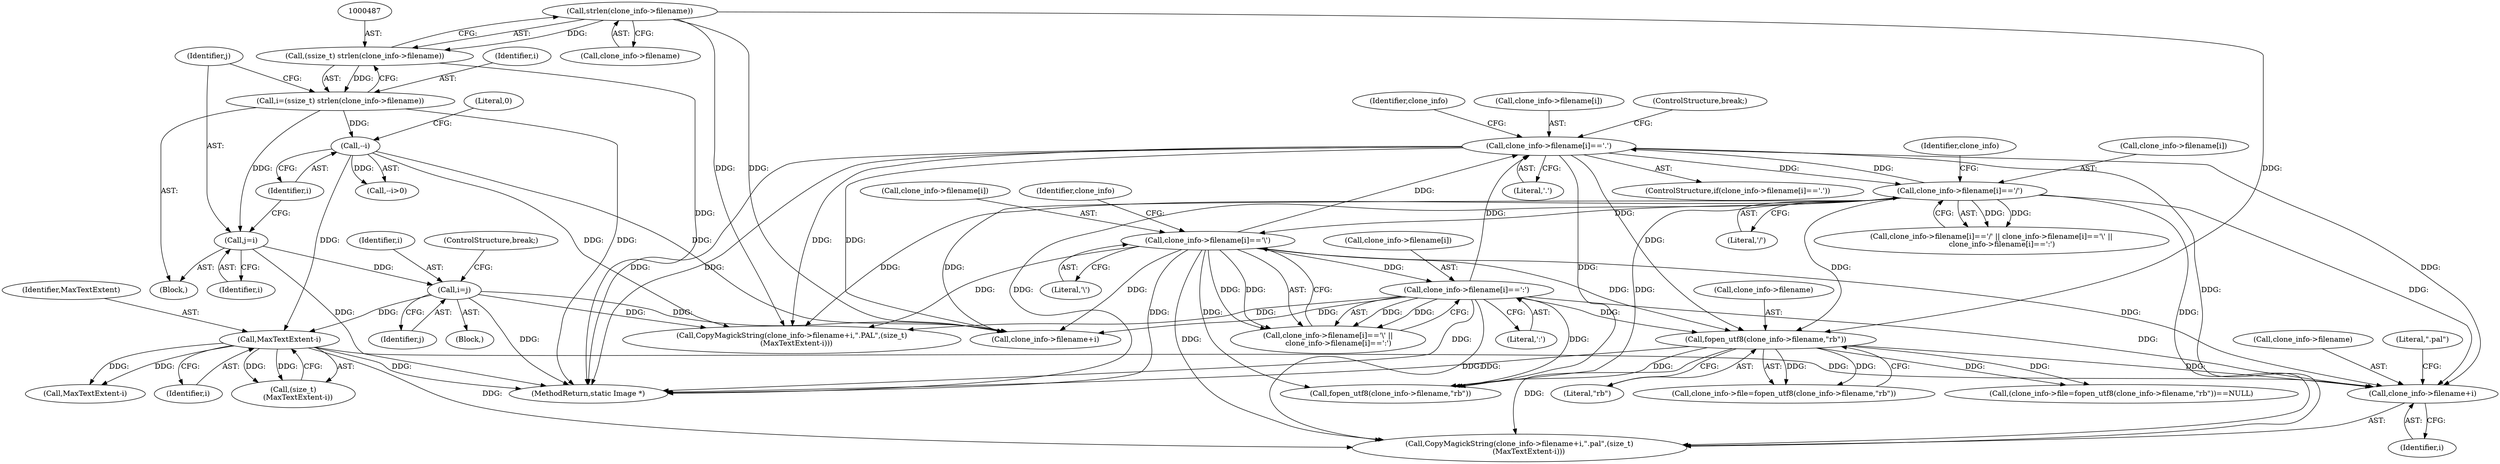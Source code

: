 digraph "0_ImageMagick_1e59b29e520d2beab73e8c78aacd5f1c0d76196d@pointer" {
"1000570" [label="(Call,clone_info->filename+i)"];
"1000502" [label="(Call,clone_info->filename[i]=='.')"];
"1000528" [label="(Call,clone_info->filename[i]==':')"];
"1000521" [label="(Call,clone_info->filename[i]=='\\')"];
"1000513" [label="(Call,clone_info->filename[i]=='/')"];
"1000560" [label="(Call,fopen_utf8(clone_info->filename,\"rb\"))"];
"1000488" [label="(Call,strlen(clone_info->filename))"];
"1000551" [label="(Call,MaxTextExtent-i)"];
"1000497" [label="(Call,--i)"];
"1000484" [label="(Call,i=(ssize_t) strlen(clone_info->filename))"];
"1000486" [label="(Call,(ssize_t) strlen(clone_info->filename))"];
"1000536" [label="(Call,i=j)"];
"1000492" [label="(Call,j=i)"];
"1000561" [label="(Call,clone_info->filename)"];
"1001520" [label="(MethodReturn,static Image *)"];
"1000498" [label="(Identifier,i)"];
"1000571" [label="(Call,clone_info->filename)"];
"1000516" [label="(Identifier,clone_info)"];
"1000551" [label="(Call,MaxTextExtent-i)"];
"1000543" [label="(Call,clone_info->filename+i)"];
"1000512" [label="(Call,clone_info->filename[i]=='/' || clone_info->filename[i]=='\\' ||\n         clone_info->filename[i]==':')"];
"1000527" [label="(Literal,'\\')"];
"1000553" [label="(Identifier,i)"];
"1000539" [label="(ControlStructure,break;)"];
"1000560" [label="(Call,fopen_utf8(clone_info->filename,\"rb\"))"];
"1000508" [label="(Literal,'.')"];
"1000499" [label="(Literal,0)"];
"1000122" [label="(Block,)"];
"1000574" [label="(Identifier,i)"];
"1000569" [label="(Call,CopyMagickString(clone_info->filename+i,\".pal\",(size_t)\n        (MaxTextExtent-i)))"];
"1000522" [label="(Call,clone_info->filename[i])"];
"1000578" [label="(Call,MaxTextExtent-i)"];
"1000537" [label="(Identifier,i)"];
"1000531" [label="(Identifier,clone_info)"];
"1000488" [label="(Call,strlen(clone_info->filename))"];
"1000529" [label="(Call,clone_info->filename[i])"];
"1000484" [label="(Call,i=(ssize_t) strlen(clone_info->filename))"];
"1000494" [label="(Identifier,i)"];
"1000564" [label="(Literal,\"rb\")"];
"1000514" [label="(Call,clone_info->filename[i])"];
"1000549" [label="(Call,(size_t)\n    (MaxTextExtent-i))"];
"1000536" [label="(Call,i=j)"];
"1000493" [label="(Identifier,j)"];
"1000513" [label="(Call,clone_info->filename[i]=='/')"];
"1000575" [label="(Literal,\".pal\")"];
"1000519" [label="(Literal,'/')"];
"1000542" [label="(Call,CopyMagickString(clone_info->filename+i,\".PAL\",(size_t)\n    (MaxTextExtent-i)))"];
"1000485" [label="(Identifier,i)"];
"1000502" [label="(Call,clone_info->filename[i]=='.')"];
"1000520" [label="(Call,clone_info->filename[i]=='\\' ||\n         clone_info->filename[i]==':')"];
"1000556" [label="(Call,clone_info->file=fopen_utf8(clone_info->filename,\"rb\"))"];
"1000489" [label="(Call,clone_info->filename)"];
"1000496" [label="(Call,--i>0)"];
"1000521" [label="(Call,clone_info->filename[i]=='\\')"];
"1000503" [label="(Call,clone_info->filename[i])"];
"1000486" [label="(Call,(ssize_t) strlen(clone_info->filename))"];
"1000587" [label="(Call,fopen_utf8(clone_info->filename,\"rb\"))"];
"1000552" [label="(Identifier,MaxTextExtent)"];
"1000497" [label="(Call,--i)"];
"1000538" [label="(Identifier,j)"];
"1000524" [label="(Identifier,clone_info)"];
"1000570" [label="(Call,clone_info->filename+i)"];
"1000534" [label="(Literal,':')"];
"1000535" [label="(Block,)"];
"1000510" [label="(ControlStructure,break;)"];
"1000555" [label="(Call,(clone_info->file=fopen_utf8(clone_info->filename,\"rb\"))==NULL)"];
"1000528" [label="(Call,clone_info->filename[i]==':')"];
"1000501" [label="(ControlStructure,if(clone_info->filename[i]=='.'))"];
"1000492" [label="(Call,j=i)"];
"1000570" -> "1000569"  [label="AST: "];
"1000570" -> "1000574"  [label="CFG: "];
"1000571" -> "1000570"  [label="AST: "];
"1000574" -> "1000570"  [label="AST: "];
"1000575" -> "1000570"  [label="CFG: "];
"1000502" -> "1000570"  [label="DDG: "];
"1000528" -> "1000570"  [label="DDG: "];
"1000560" -> "1000570"  [label="DDG: "];
"1000521" -> "1000570"  [label="DDG: "];
"1000513" -> "1000570"  [label="DDG: "];
"1000551" -> "1000570"  [label="DDG: "];
"1000502" -> "1000501"  [label="AST: "];
"1000502" -> "1000508"  [label="CFG: "];
"1000503" -> "1000502"  [label="AST: "];
"1000508" -> "1000502"  [label="AST: "];
"1000510" -> "1000502"  [label="CFG: "];
"1000516" -> "1000502"  [label="CFG: "];
"1000502" -> "1001520"  [label="DDG: "];
"1000502" -> "1001520"  [label="DDG: "];
"1000528" -> "1000502"  [label="DDG: "];
"1000521" -> "1000502"  [label="DDG: "];
"1000513" -> "1000502"  [label="DDG: "];
"1000502" -> "1000513"  [label="DDG: "];
"1000502" -> "1000542"  [label="DDG: "];
"1000502" -> "1000543"  [label="DDG: "];
"1000502" -> "1000560"  [label="DDG: "];
"1000502" -> "1000569"  [label="DDG: "];
"1000502" -> "1000587"  [label="DDG: "];
"1000528" -> "1000520"  [label="AST: "];
"1000528" -> "1000534"  [label="CFG: "];
"1000529" -> "1000528"  [label="AST: "];
"1000534" -> "1000528"  [label="AST: "];
"1000520" -> "1000528"  [label="CFG: "];
"1000528" -> "1001520"  [label="DDG: "];
"1000528" -> "1000520"  [label="DDG: "];
"1000528" -> "1000520"  [label="DDG: "];
"1000521" -> "1000528"  [label="DDG: "];
"1000528" -> "1000542"  [label="DDG: "];
"1000528" -> "1000543"  [label="DDG: "];
"1000528" -> "1000560"  [label="DDG: "];
"1000528" -> "1000569"  [label="DDG: "];
"1000528" -> "1000587"  [label="DDG: "];
"1000521" -> "1000520"  [label="AST: "];
"1000521" -> "1000527"  [label="CFG: "];
"1000522" -> "1000521"  [label="AST: "];
"1000527" -> "1000521"  [label="AST: "];
"1000531" -> "1000521"  [label="CFG: "];
"1000520" -> "1000521"  [label="CFG: "];
"1000521" -> "1001520"  [label="DDG: "];
"1000521" -> "1000520"  [label="DDG: "];
"1000521" -> "1000520"  [label="DDG: "];
"1000513" -> "1000521"  [label="DDG: "];
"1000521" -> "1000542"  [label="DDG: "];
"1000521" -> "1000543"  [label="DDG: "];
"1000521" -> "1000560"  [label="DDG: "];
"1000521" -> "1000569"  [label="DDG: "];
"1000521" -> "1000587"  [label="DDG: "];
"1000513" -> "1000512"  [label="AST: "];
"1000513" -> "1000519"  [label="CFG: "];
"1000514" -> "1000513"  [label="AST: "];
"1000519" -> "1000513"  [label="AST: "];
"1000524" -> "1000513"  [label="CFG: "];
"1000512" -> "1000513"  [label="CFG: "];
"1000513" -> "1001520"  [label="DDG: "];
"1000513" -> "1000512"  [label="DDG: "];
"1000513" -> "1000512"  [label="DDG: "];
"1000513" -> "1000542"  [label="DDG: "];
"1000513" -> "1000543"  [label="DDG: "];
"1000513" -> "1000560"  [label="DDG: "];
"1000513" -> "1000569"  [label="DDG: "];
"1000513" -> "1000587"  [label="DDG: "];
"1000560" -> "1000556"  [label="AST: "];
"1000560" -> "1000564"  [label="CFG: "];
"1000561" -> "1000560"  [label="AST: "];
"1000564" -> "1000560"  [label="AST: "];
"1000556" -> "1000560"  [label="CFG: "];
"1000560" -> "1001520"  [label="DDG: "];
"1000560" -> "1000555"  [label="DDG: "];
"1000560" -> "1000555"  [label="DDG: "];
"1000560" -> "1000556"  [label="DDG: "];
"1000560" -> "1000556"  [label="DDG: "];
"1000488" -> "1000560"  [label="DDG: "];
"1000560" -> "1000569"  [label="DDG: "];
"1000560" -> "1000587"  [label="DDG: "];
"1000488" -> "1000486"  [label="AST: "];
"1000488" -> "1000489"  [label="CFG: "];
"1000489" -> "1000488"  [label="AST: "];
"1000486" -> "1000488"  [label="CFG: "];
"1000488" -> "1000486"  [label="DDG: "];
"1000488" -> "1000542"  [label="DDG: "];
"1000488" -> "1000543"  [label="DDG: "];
"1000551" -> "1000549"  [label="AST: "];
"1000551" -> "1000553"  [label="CFG: "];
"1000552" -> "1000551"  [label="AST: "];
"1000553" -> "1000551"  [label="AST: "];
"1000549" -> "1000551"  [label="CFG: "];
"1000551" -> "1001520"  [label="DDG: "];
"1000551" -> "1000549"  [label="DDG: "];
"1000551" -> "1000549"  [label="DDG: "];
"1000497" -> "1000551"  [label="DDG: "];
"1000536" -> "1000551"  [label="DDG: "];
"1000551" -> "1000569"  [label="DDG: "];
"1000551" -> "1000578"  [label="DDG: "];
"1000551" -> "1000578"  [label="DDG: "];
"1000497" -> "1000496"  [label="AST: "];
"1000497" -> "1000498"  [label="CFG: "];
"1000498" -> "1000497"  [label="AST: "];
"1000499" -> "1000497"  [label="CFG: "];
"1000497" -> "1000496"  [label="DDG: "];
"1000484" -> "1000497"  [label="DDG: "];
"1000497" -> "1000542"  [label="DDG: "];
"1000497" -> "1000543"  [label="DDG: "];
"1000484" -> "1000122"  [label="AST: "];
"1000484" -> "1000486"  [label="CFG: "];
"1000485" -> "1000484"  [label="AST: "];
"1000486" -> "1000484"  [label="AST: "];
"1000493" -> "1000484"  [label="CFG: "];
"1000484" -> "1001520"  [label="DDG: "];
"1000486" -> "1000484"  [label="DDG: "];
"1000484" -> "1000492"  [label="DDG: "];
"1000487" -> "1000486"  [label="AST: "];
"1000486" -> "1001520"  [label="DDG: "];
"1000536" -> "1000535"  [label="AST: "];
"1000536" -> "1000538"  [label="CFG: "];
"1000537" -> "1000536"  [label="AST: "];
"1000538" -> "1000536"  [label="AST: "];
"1000539" -> "1000536"  [label="CFG: "];
"1000536" -> "1001520"  [label="DDG: "];
"1000492" -> "1000536"  [label="DDG: "];
"1000536" -> "1000542"  [label="DDG: "];
"1000536" -> "1000543"  [label="DDG: "];
"1000492" -> "1000122"  [label="AST: "];
"1000492" -> "1000494"  [label="CFG: "];
"1000493" -> "1000492"  [label="AST: "];
"1000494" -> "1000492"  [label="AST: "];
"1000498" -> "1000492"  [label="CFG: "];
"1000492" -> "1001520"  [label="DDG: "];
}
